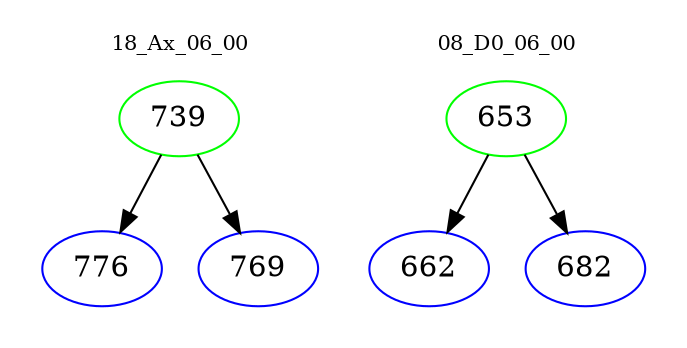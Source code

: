 digraph{
subgraph cluster_0 {
color = white
label = "18_Ax_06_00";
fontsize=10;
T0_739 [label="739", color="green"]
T0_739 -> T0_776 [color="black"]
T0_776 [label="776", color="blue"]
T0_739 -> T0_769 [color="black"]
T0_769 [label="769", color="blue"]
}
subgraph cluster_1 {
color = white
label = "08_D0_06_00";
fontsize=10;
T1_653 [label="653", color="green"]
T1_653 -> T1_662 [color="black"]
T1_662 [label="662", color="blue"]
T1_653 -> T1_682 [color="black"]
T1_682 [label="682", color="blue"]
}
}
